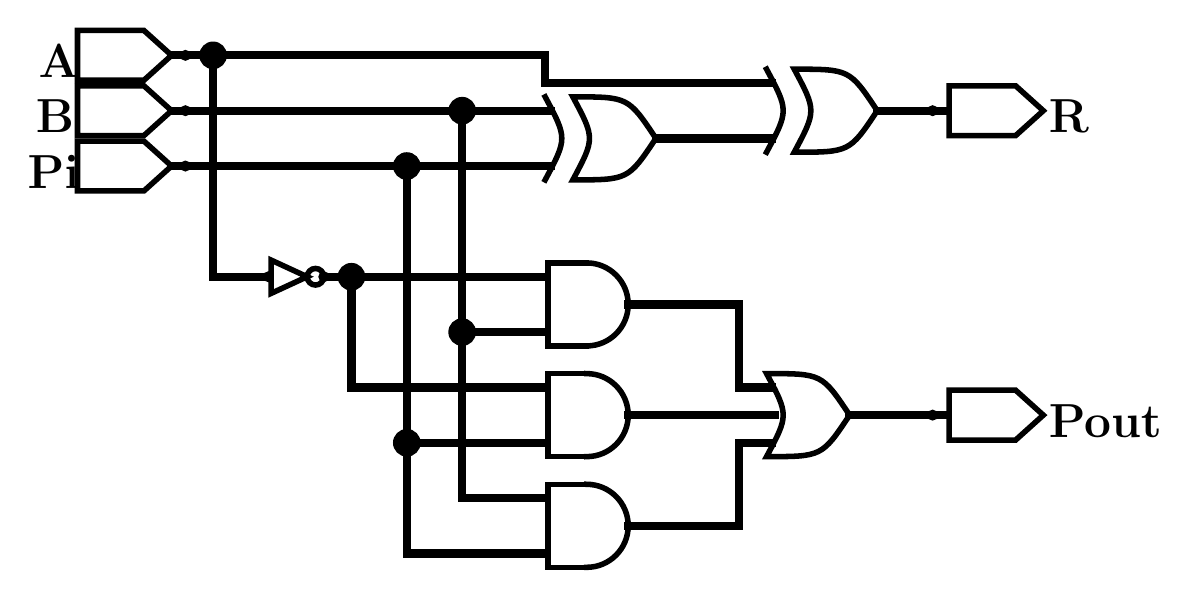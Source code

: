 % Important: If latex complains about unicode characters, please use "\usepackage[utf8x]{inputenc}" in your preamble
% You can change the size of the picture by putting it into the construct:
% 1) \resizebox{10cm}{!}{"below picture"} to scale horizontally to 10 cm
% 2) \resizebox{!}{15cm}{"below picture"} to scale vertically to 15 cm
% 3) \resizebox{10cm}{15cm}{"below picture"} a combination of above two
% It is not recomended to use the scale option of the tikzpicture environment.
\begin{tikzpicture}[x=1pt,y=-1pt,line cap=rect]
\def\logisimfontA#1{\fontfamily{cmr}{#1}} % Replaced by logisim, original font was "SansSerif"
\def\logisimfontB#1{\fontfamily{cmtt}{#1}} % Replaced by logisim, original font was "Monospaced"
\definecolor{custcol_0_0_0}{RGB}{0, 0, 0}
\definecolor{custcol_ff_ff_ff}{RGB}{255, 255, 255}
\draw [line width=3.0pt, custcol_0_0_0 ]  (302.0,145.0) -- (332.0,145.0) ;
\draw [line width=3.0pt, custcol_0_0_0 ]  (312.0,35.0) -- (332.0,35.0) ;
\draw [line width=3.0pt, custcol_0_0_0 ]  (142.0,155.0) -- (142.0,195.0) -- (192.0,195.0) ;
\draw [line width=3.0pt, custcol_0_0_0 ]  (122.0,95.0) -- (192.0,95.0) ;
\draw [line width=3.0pt, custcol_0_0_0 ]  (112.0,95.0) -- (122.0,95.0) -- (122.0,135.0) -- (192.0,135.0) ;
\draw [line width=3.0pt, custcol_0_0_0 ]  (162.0,115.0) -- (162.0,175.0) -- (192.0,175.0) ;
\fill [line width=3.0pt, custcol_0_0_0]  (162.0,35.0) ellipse (5.0 and 5.0 );
\fill [line width=3.0pt, custcol_0_0_0]  (72.0,15.0) ellipse (5.0 and 5.0 );
\fill [line width=3.0pt, custcol_0_0_0]  (142.0,155.0) ellipse (5.0 and 5.0 );
\fill [line width=3.0pt, custcol_0_0_0]  (162.0,115.0) ellipse (5.0 and 5.0 );
\fill [line width=3.0pt, custcol_0_0_0]  (122.0,95.0) ellipse (5.0 and 5.0 );
\fill [line width=3.0pt, custcol_0_0_0]  (142.0,55.0) ellipse (5.0 and 5.0 );
\draw [line width=3.0pt, custcol_0_0_0 ]  (57.0,15.0) -- (62.0,15.0) -- (72.0,15.0) ;
\draw [line width=2.0pt, custcol_0_0_0 ]  (47.0,24.0) -- (57.0,15.0) -- (47.0,6.0) -- (23.0,6.0) -- (23.0,24.0) -- cycle;

\logisimfontA{\fontsize{16pt}{16pt}\fontseries{bx}\selectfont\node[inner sep=0, outer sep=0, custcol_0_0_0, anchor=base west] at  (9.0,23.0)  {A};}
\fill [line width=2.0pt, custcol_0_0_0]  (62.0,15.0) ellipse (2.0 and 2.0 );
\draw [line width=3.0pt, custcol_0_0_0 ]  (57.0,35.0) -- (62.0,35.0) -- (162.0,35.0) -- (162.0,115.0) -- (192.0,115.0) ;
\draw [line width=2.0pt, custcol_0_0_0 ]  (47.0,44.0) -- (57.0,35.0) -- (47.0,26.0) -- (23.0,26.0) -- (23.0,44.0) -- cycle;

\logisimfontA{\fontsize{16pt}{16pt}\fontseries{bx}\selectfont\node[inner sep=0, outer sep=0, custcol_0_0_0, anchor=base west] at  (8.0,43.0)  {B};}
\fill [line width=2.0pt, custcol_0_0_0]  (62.0,35.0) ellipse (2.0 and 2.0 );
\draw [line width=3.0pt, custcol_0_0_0 ]  (57.0,55.0) -- (62.0,55.0) -- (142.0,55.0) ;
\draw [line width=2.0pt, custcol_0_0_0 ]  (47.0,64.0) -- (57.0,55.0) -- (47.0,46.0) -- (23.0,46.0) -- (23.0,64.0) -- cycle;

\logisimfontA{\fontsize{16pt}{16pt}\fontseries{bx}\selectfont\node[inner sep=0, outer sep=0, custcol_0_0_0, anchor=base west] at  (5.0,63.0)  {Pi};}
\fill [line width=2.0pt, custcol_0_0_0]  (62.0,55.0) ellipse (2.0 and 2.0 );
\draw [line width=3.0pt, custcol_0_0_0 ]  (162.0,35.0) -- (192.0,35.0) -- (194.0,35.0) ;
\draw [line width=3.0pt, custcol_0_0_0 ]  (192.0,155.0) -- (142.0,155.0) -- (142.0,55.0) -- (192.0,55.0) -- (194.0,55.0) ;
\draw [line width=2.0pt, custcol_0_0_0 ]  (232.0,45.0) .. controls  (222.0,30.0)  ..  (202.0,30.0) .. controls  (210.0,45.0)  ..  (202.0,60.0) .. controls  (222.0,60.0)  ..  (232.0,45.0) -- cycle ;
\draw [line width=2.0pt, custcol_0_0_0 ]  (192.0,30.0) .. controls  (200.0,45.0)  ..  (192.0,60.0) ;
\draw [line width=3.0pt, custcol_0_0_0 ]  (92.0,95.0) -- (72.0,95.0) -- (72.0,15.0) -- (192.0,15.0) -- (192.0,25.0) -- (272.0,25.0) -- (274.0,25.0) ;
\draw [line width=3.0pt, custcol_0_0_0 ]  (232.0,45.0) -- (272.0,45.0) -- (274.0,45.0) ;
\draw [line width=2.0pt, custcol_0_0_0 ]  (312.0,35.0) .. controls  (302.0,20.0)  ..  (282.0,20.0) .. controls  (290.0,35.0)  ..  (282.0,50.0) .. controls  (302.0,50.0)  ..  (312.0,35.0) -- cycle ;
\draw [line width=2.0pt, custcol_0_0_0 ]  (272.0,20.0) .. controls  (280.0,35.0)  ..  (272.0,50.0) ;
\draw [line width=3.0pt, custcol_0_0_0 ]  (336.0,35.0) -- (333.0,35.0) ;
\draw [line width=2.0pt, custcol_0_0_0 ]  (362.0,26.0) -- (372.0,35.0) -- (362.0,44.0) -- (338.0,44.0) -- (338.0,26.0) -- cycle;

\logisimfontA{\fontsize{16pt}{16pt}\fontseries{bx}\selectfont\node[inner sep=0, outer sep=0, custcol_0_0_0, anchor=base west] at  (374.0,43.0)  {R};}
\fill [line width=2.0pt, custcol_0_0_0]  (332.0,35.0) ellipse (2.0 and 2.0 );
\draw [line width=2.0pt, custcol_0_0_0] (207.0,120.0) arc (90.0:-90.0:15.0 and 15.0 );
\draw [line width=2.0pt, custcol_0_0_0 ]  (207.0,90.0) -- (193.0,90.0) -- (193.0,120.0) -- (207.0,120.0) ;
\draw [line width=2.0pt, custcol_0_0_0] (207.0,160.0) arc (90.0:-90.0:15.0 and 15.0 );
\draw [line width=2.0pt, custcol_0_0_0 ]  (207.0,130.0) -- (193.0,130.0) -- (193.0,160.0) -- (207.0,160.0) ;
\draw [line width=2.0pt, custcol_0_0_0] (207.0,200.0) arc (90.0:-90.0:15.0 and 15.0 );
\draw [line width=2.0pt, custcol_0_0_0 ]  (207.0,170.0) -- (193.0,170.0) -- (193.0,200.0) -- (207.0,200.0) ;
\draw [line width=2.0pt, custcol_0_0_0 ]  (106.0,95.0) -- (93.0,89.0) -- (93.0,101.0) -- cycle;
\draw [line width=2.0pt, custcol_0_0_0]  (109.0,95.0) ellipse (3.0 and 3.0 );
\fill [line width=2.0pt, custcol_0_0_0]  (112.0,95.0) ellipse (2.0 and 2.0 );
\fill [line width=2.0pt, custcol_0_0_0]  (92.0,95.0) ellipse (2.0 and 2.0 );
\draw [line width=3.0pt, custcol_0_0_0 ]  (222.0,105.0) -- (262.0,105.0) -- (262.0,135.0) -- (272.0,135.0) -- (274.0,135.0) ;
\draw [line width=3.0pt, custcol_0_0_0 ]  (222.0,145.0) -- (272.0,145.0) -- (275.0,145.0) ;
\draw [line width=3.0pt, custcol_0_0_0 ]  (222.0,185.0) -- (262.0,185.0) -- (262.0,155.0) -- (272.0,155.0) -- (274.0,155.0) ;
\draw [line width=2.0pt, custcol_0_0_0 ]  (302.0,145.0) .. controls  (292.0,130.0)  ..  (272.0,130.0) .. controls  (280.0,145.0)  ..  (272.0,160.0) .. controls  (292.0,160.0)  ..  (302.0,145.0) -- cycle ;
\draw [line width=3.0pt, custcol_0_0_0 ]  (336.0,145.0) -- (333.0,145.0) ;
\draw [line width=2.0pt, custcol_0_0_0 ]  (362.0,136.0) -- (372.0,145.0) -- (362.0,154.0) -- (338.0,154.0) -- (338.0,136.0) -- cycle;

\logisimfontA{\fontsize{16pt}{16pt}\fontseries{bx}\selectfont\node[inner sep=0, outer sep=0, custcol_0_0_0, anchor=base west] at  (374.0,153.0)  {Pout};}
\fill [line width=2.0pt, custcol_0_0_0]  (332.0,145.0) ellipse (2.0 and 2.0 );
\end{tikzpicture}

